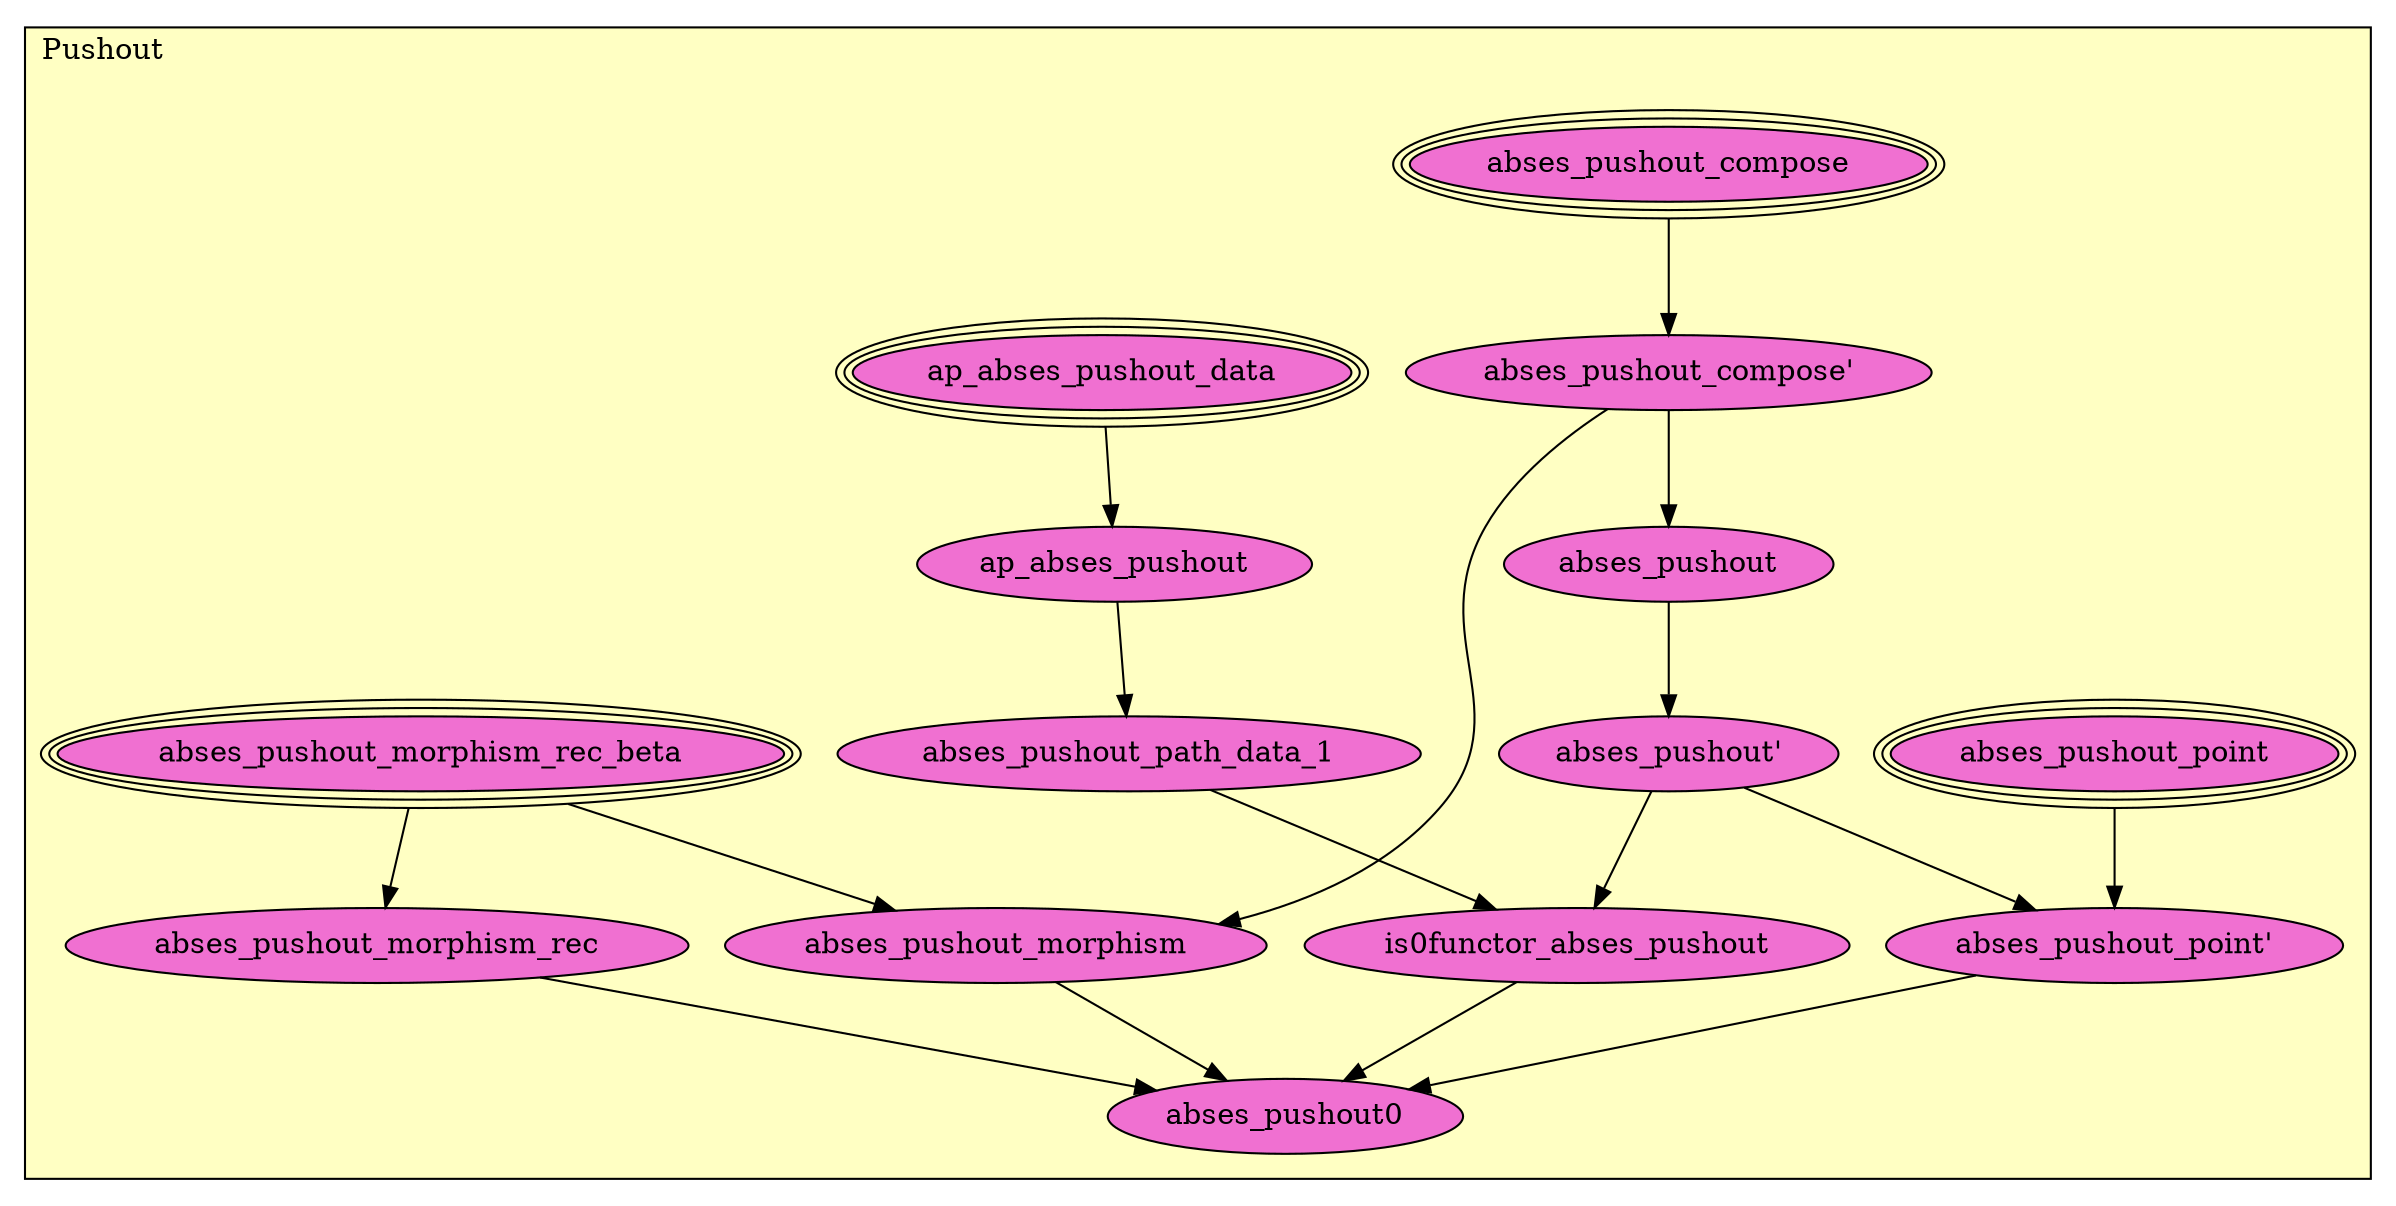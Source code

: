 digraph HoTT_Algebra_AbGroups_AbSES_Pushout {
  graph [ratio=0.5]
  node [style=filled]
Pushout_abses_pushout_compose [label="abses_pushout_compose", URL=<Pushout.html#abses_pushout_compose>, peripheries=3, fillcolor="#F070D1"] ;
Pushout_abses_pushout_compose_ [label="abses_pushout_compose'", URL=<Pushout.html#abses_pushout_compose'>, fillcolor="#F070D1"] ;
Pushout_abses_pushout [label="abses_pushout", URL=<Pushout.html#abses_pushout>, fillcolor="#F070D1"] ;
Pushout_abses_pushout_ [label="abses_pushout'", URL=<Pushout.html#abses_pushout'>, fillcolor="#F070D1"] ;
Pushout_abses_pushout_point [label="abses_pushout_point", URL=<Pushout.html#abses_pushout_point>, peripheries=3, fillcolor="#F070D1"] ;
Pushout_abses_pushout_point_ [label="abses_pushout_point'", URL=<Pushout.html#abses_pushout_point'>, fillcolor="#F070D1"] ;
Pushout_ap_abses_pushout_data [label="ap_abses_pushout_data", URL=<Pushout.html#ap_abses_pushout_data>, peripheries=3, fillcolor="#F070D1"] ;
Pushout_ap_abses_pushout [label="ap_abses_pushout", URL=<Pushout.html#ap_abses_pushout>, fillcolor="#F070D1"] ;
Pushout_abses_pushout_path_data_1 [label="abses_pushout_path_data_1", URL=<Pushout.html#abses_pushout_path_data_1>, fillcolor="#F070D1"] ;
Pushout_is0functor_abses_pushout [label="is0functor_abses_pushout", URL=<Pushout.html#is0functor_abses_pushout>, fillcolor="#F070D1"] ;
Pushout_abses_pushout_morphism_rec_beta [label="abses_pushout_morphism_rec_beta", URL=<Pushout.html#abses_pushout_morphism_rec_beta>, peripheries=3, fillcolor="#F070D1"] ;
Pushout_abses_pushout_morphism_rec [label="abses_pushout_morphism_rec", URL=<Pushout.html#abses_pushout_morphism_rec>, fillcolor="#F070D1"] ;
Pushout_abses_pushout_morphism [label="abses_pushout_morphism", URL=<Pushout.html#abses_pushout_morphism>, fillcolor="#F070D1"] ;
Pushout_abses_pushout0 [label="abses_pushout0", URL=<Pushout.html#abses_pushout0>, fillcolor="#F070D1"] ;
  Pushout_abses_pushout_compose -> Pushout_abses_pushout_compose_ [] ;
  Pushout_abses_pushout_compose_ -> Pushout_abses_pushout [] ;
  Pushout_abses_pushout_compose_ -> Pushout_abses_pushout_morphism [] ;
  Pushout_abses_pushout -> Pushout_abses_pushout_ [] ;
  Pushout_abses_pushout_ -> Pushout_abses_pushout_point_ [] ;
  Pushout_abses_pushout_ -> Pushout_is0functor_abses_pushout [] ;
  Pushout_abses_pushout_point -> Pushout_abses_pushout_point_ [] ;
  Pushout_abses_pushout_point_ -> Pushout_abses_pushout0 [] ;
  Pushout_ap_abses_pushout_data -> Pushout_ap_abses_pushout [] ;
  Pushout_ap_abses_pushout -> Pushout_abses_pushout_path_data_1 [] ;
  Pushout_abses_pushout_path_data_1 -> Pushout_is0functor_abses_pushout [] ;
  Pushout_is0functor_abses_pushout -> Pushout_abses_pushout0 [] ;
  Pushout_abses_pushout_morphism_rec_beta -> Pushout_abses_pushout_morphism_rec [] ;
  Pushout_abses_pushout_morphism_rec_beta -> Pushout_abses_pushout_morphism [] ;
  Pushout_abses_pushout_morphism_rec -> Pushout_abses_pushout0 [] ;
  Pushout_abses_pushout_morphism -> Pushout_abses_pushout0 [] ;
subgraph cluster_Pushout { label="Pushout"; fillcolor="#FFFFC3"; labeljust=l; style=filled 
Pushout_abses_pushout0; Pushout_abses_pushout_morphism; Pushout_abses_pushout_morphism_rec; Pushout_abses_pushout_morphism_rec_beta; Pushout_is0functor_abses_pushout; Pushout_abses_pushout_path_data_1; Pushout_ap_abses_pushout; Pushout_ap_abses_pushout_data; Pushout_abses_pushout_point_; Pushout_abses_pushout_point; Pushout_abses_pushout_; Pushout_abses_pushout; Pushout_abses_pushout_compose_; Pushout_abses_pushout_compose; };
} /* END */
